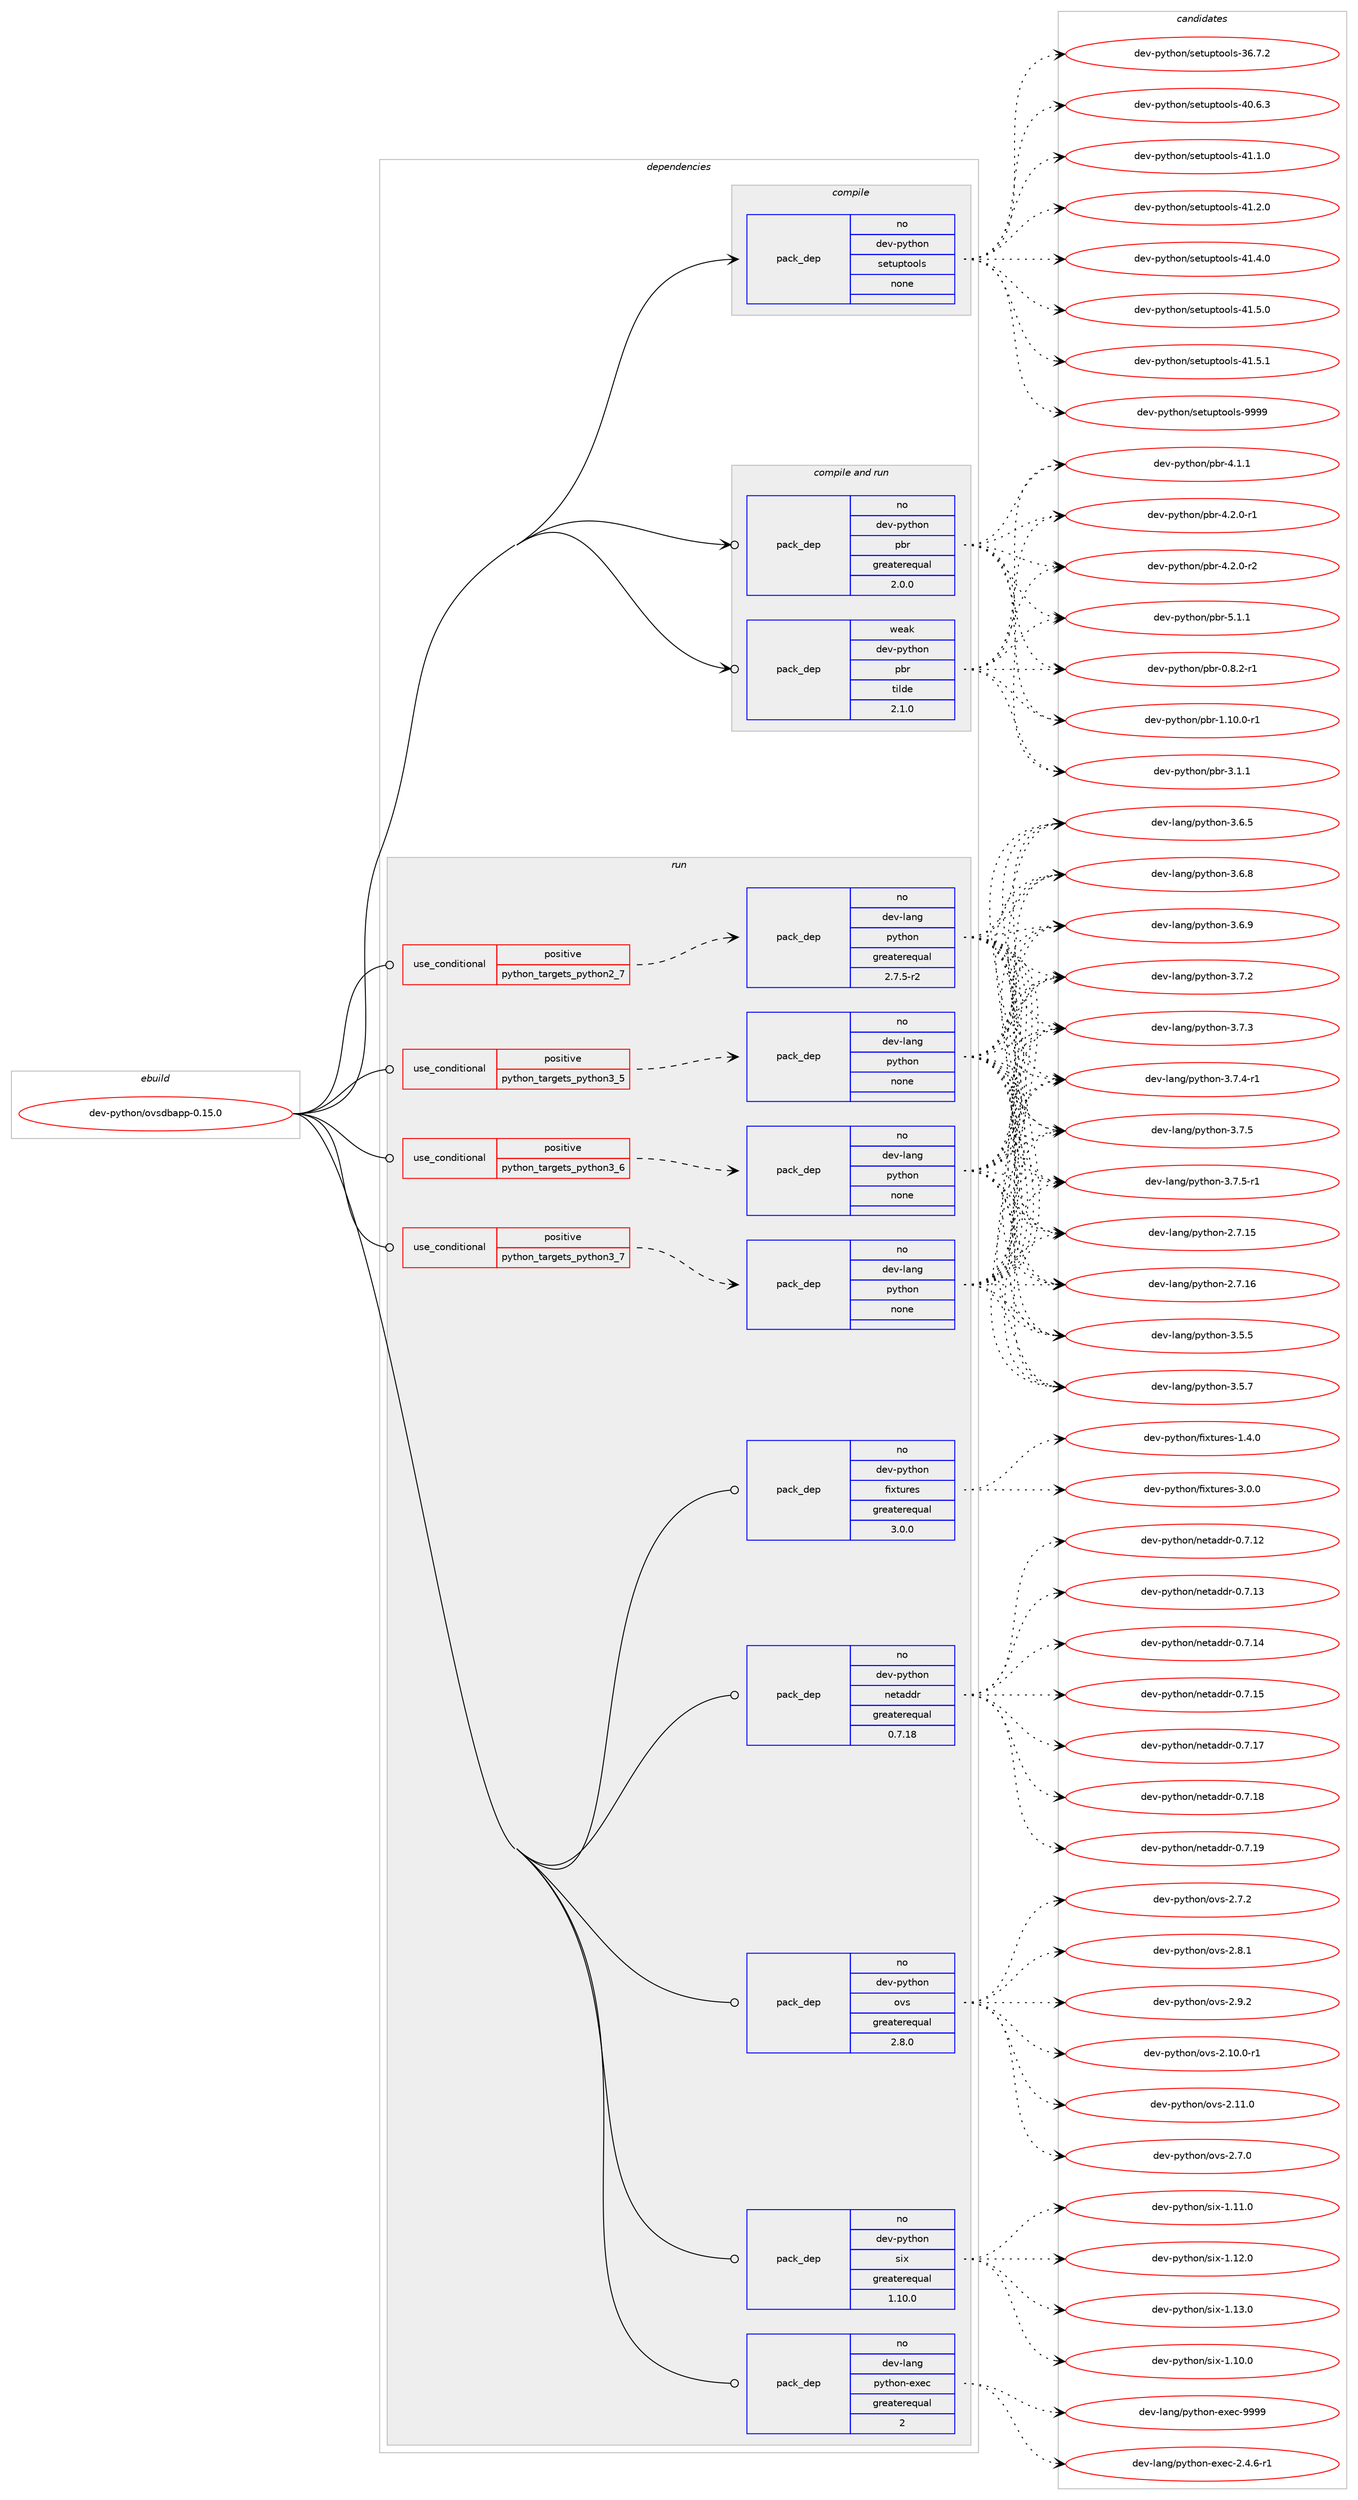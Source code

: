 digraph prolog {

# *************
# Graph options
# *************

newrank=true;
concentrate=true;
compound=true;
graph [rankdir=LR,fontname=Helvetica,fontsize=10,ranksep=1.5];#, ranksep=2.5, nodesep=0.2];
edge  [arrowhead=vee];
node  [fontname=Helvetica,fontsize=10];

# **********
# The ebuild
# **********

subgraph cluster_leftcol {
color=gray;
rank=same;
label=<<i>ebuild</i>>;
id [label="dev-python/ovsdbapp-0.15.0", color=red, width=4, href="../dev-python/ovsdbapp-0.15.0.svg"];
}

# ****************
# The dependencies
# ****************

subgraph cluster_midcol {
color=gray;
label=<<i>dependencies</i>>;
subgraph cluster_compile {
fillcolor="#eeeeee";
style=filled;
label=<<i>compile</i>>;
subgraph pack464258 {
dependency620021 [label=<<TABLE BORDER="0" CELLBORDER="1" CELLSPACING="0" CELLPADDING="4" WIDTH="220"><TR><TD ROWSPAN="6" CELLPADDING="30">pack_dep</TD></TR><TR><TD WIDTH="110">no</TD></TR><TR><TD>dev-python</TD></TR><TR><TD>setuptools</TD></TR><TR><TD>none</TD></TR><TR><TD></TD></TR></TABLE>>, shape=none, color=blue];
}
id:e -> dependency620021:w [weight=20,style="solid",arrowhead="vee"];
}
subgraph cluster_compileandrun {
fillcolor="#eeeeee";
style=filled;
label=<<i>compile and run</i>>;
subgraph pack464259 {
dependency620022 [label=<<TABLE BORDER="0" CELLBORDER="1" CELLSPACING="0" CELLPADDING="4" WIDTH="220"><TR><TD ROWSPAN="6" CELLPADDING="30">pack_dep</TD></TR><TR><TD WIDTH="110">no</TD></TR><TR><TD>dev-python</TD></TR><TR><TD>pbr</TD></TR><TR><TD>greaterequal</TD></TR><TR><TD>2.0.0</TD></TR></TABLE>>, shape=none, color=blue];
}
id:e -> dependency620022:w [weight=20,style="solid",arrowhead="odotvee"];
subgraph pack464260 {
dependency620023 [label=<<TABLE BORDER="0" CELLBORDER="1" CELLSPACING="0" CELLPADDING="4" WIDTH="220"><TR><TD ROWSPAN="6" CELLPADDING="30">pack_dep</TD></TR><TR><TD WIDTH="110">weak</TD></TR><TR><TD>dev-python</TD></TR><TR><TD>pbr</TD></TR><TR><TD>tilde</TD></TR><TR><TD>2.1.0</TD></TR></TABLE>>, shape=none, color=blue];
}
id:e -> dependency620023:w [weight=20,style="solid",arrowhead="odotvee"];
}
subgraph cluster_run {
fillcolor="#eeeeee";
style=filled;
label=<<i>run</i>>;
subgraph cond143953 {
dependency620024 [label=<<TABLE BORDER="0" CELLBORDER="1" CELLSPACING="0" CELLPADDING="4"><TR><TD ROWSPAN="3" CELLPADDING="10">use_conditional</TD></TR><TR><TD>positive</TD></TR><TR><TD>python_targets_python2_7</TD></TR></TABLE>>, shape=none, color=red];
subgraph pack464261 {
dependency620025 [label=<<TABLE BORDER="0" CELLBORDER="1" CELLSPACING="0" CELLPADDING="4" WIDTH="220"><TR><TD ROWSPAN="6" CELLPADDING="30">pack_dep</TD></TR><TR><TD WIDTH="110">no</TD></TR><TR><TD>dev-lang</TD></TR><TR><TD>python</TD></TR><TR><TD>greaterequal</TD></TR><TR><TD>2.7.5-r2</TD></TR></TABLE>>, shape=none, color=blue];
}
dependency620024:e -> dependency620025:w [weight=20,style="dashed",arrowhead="vee"];
}
id:e -> dependency620024:w [weight=20,style="solid",arrowhead="odot"];
subgraph cond143954 {
dependency620026 [label=<<TABLE BORDER="0" CELLBORDER="1" CELLSPACING="0" CELLPADDING="4"><TR><TD ROWSPAN="3" CELLPADDING="10">use_conditional</TD></TR><TR><TD>positive</TD></TR><TR><TD>python_targets_python3_5</TD></TR></TABLE>>, shape=none, color=red];
subgraph pack464262 {
dependency620027 [label=<<TABLE BORDER="0" CELLBORDER="1" CELLSPACING="0" CELLPADDING="4" WIDTH="220"><TR><TD ROWSPAN="6" CELLPADDING="30">pack_dep</TD></TR><TR><TD WIDTH="110">no</TD></TR><TR><TD>dev-lang</TD></TR><TR><TD>python</TD></TR><TR><TD>none</TD></TR><TR><TD></TD></TR></TABLE>>, shape=none, color=blue];
}
dependency620026:e -> dependency620027:w [weight=20,style="dashed",arrowhead="vee"];
}
id:e -> dependency620026:w [weight=20,style="solid",arrowhead="odot"];
subgraph cond143955 {
dependency620028 [label=<<TABLE BORDER="0" CELLBORDER="1" CELLSPACING="0" CELLPADDING="4"><TR><TD ROWSPAN="3" CELLPADDING="10">use_conditional</TD></TR><TR><TD>positive</TD></TR><TR><TD>python_targets_python3_6</TD></TR></TABLE>>, shape=none, color=red];
subgraph pack464263 {
dependency620029 [label=<<TABLE BORDER="0" CELLBORDER="1" CELLSPACING="0" CELLPADDING="4" WIDTH="220"><TR><TD ROWSPAN="6" CELLPADDING="30">pack_dep</TD></TR><TR><TD WIDTH="110">no</TD></TR><TR><TD>dev-lang</TD></TR><TR><TD>python</TD></TR><TR><TD>none</TD></TR><TR><TD></TD></TR></TABLE>>, shape=none, color=blue];
}
dependency620028:e -> dependency620029:w [weight=20,style="dashed",arrowhead="vee"];
}
id:e -> dependency620028:w [weight=20,style="solid",arrowhead="odot"];
subgraph cond143956 {
dependency620030 [label=<<TABLE BORDER="0" CELLBORDER="1" CELLSPACING="0" CELLPADDING="4"><TR><TD ROWSPAN="3" CELLPADDING="10">use_conditional</TD></TR><TR><TD>positive</TD></TR><TR><TD>python_targets_python3_7</TD></TR></TABLE>>, shape=none, color=red];
subgraph pack464264 {
dependency620031 [label=<<TABLE BORDER="0" CELLBORDER="1" CELLSPACING="0" CELLPADDING="4" WIDTH="220"><TR><TD ROWSPAN="6" CELLPADDING="30">pack_dep</TD></TR><TR><TD WIDTH="110">no</TD></TR><TR><TD>dev-lang</TD></TR><TR><TD>python</TD></TR><TR><TD>none</TD></TR><TR><TD></TD></TR></TABLE>>, shape=none, color=blue];
}
dependency620030:e -> dependency620031:w [weight=20,style="dashed",arrowhead="vee"];
}
id:e -> dependency620030:w [weight=20,style="solid",arrowhead="odot"];
subgraph pack464265 {
dependency620032 [label=<<TABLE BORDER="0" CELLBORDER="1" CELLSPACING="0" CELLPADDING="4" WIDTH="220"><TR><TD ROWSPAN="6" CELLPADDING="30">pack_dep</TD></TR><TR><TD WIDTH="110">no</TD></TR><TR><TD>dev-lang</TD></TR><TR><TD>python-exec</TD></TR><TR><TD>greaterequal</TD></TR><TR><TD>2</TD></TR></TABLE>>, shape=none, color=blue];
}
id:e -> dependency620032:w [weight=20,style="solid",arrowhead="odot"];
subgraph pack464266 {
dependency620033 [label=<<TABLE BORDER="0" CELLBORDER="1" CELLSPACING="0" CELLPADDING="4" WIDTH="220"><TR><TD ROWSPAN="6" CELLPADDING="30">pack_dep</TD></TR><TR><TD WIDTH="110">no</TD></TR><TR><TD>dev-python</TD></TR><TR><TD>fixtures</TD></TR><TR><TD>greaterequal</TD></TR><TR><TD>3.0.0</TD></TR></TABLE>>, shape=none, color=blue];
}
id:e -> dependency620033:w [weight=20,style="solid",arrowhead="odot"];
subgraph pack464267 {
dependency620034 [label=<<TABLE BORDER="0" CELLBORDER="1" CELLSPACING="0" CELLPADDING="4" WIDTH="220"><TR><TD ROWSPAN="6" CELLPADDING="30">pack_dep</TD></TR><TR><TD WIDTH="110">no</TD></TR><TR><TD>dev-python</TD></TR><TR><TD>netaddr</TD></TR><TR><TD>greaterequal</TD></TR><TR><TD>0.7.18</TD></TR></TABLE>>, shape=none, color=blue];
}
id:e -> dependency620034:w [weight=20,style="solid",arrowhead="odot"];
subgraph pack464268 {
dependency620035 [label=<<TABLE BORDER="0" CELLBORDER="1" CELLSPACING="0" CELLPADDING="4" WIDTH="220"><TR><TD ROWSPAN="6" CELLPADDING="30">pack_dep</TD></TR><TR><TD WIDTH="110">no</TD></TR><TR><TD>dev-python</TD></TR><TR><TD>ovs</TD></TR><TR><TD>greaterequal</TD></TR><TR><TD>2.8.0</TD></TR></TABLE>>, shape=none, color=blue];
}
id:e -> dependency620035:w [weight=20,style="solid",arrowhead="odot"];
subgraph pack464269 {
dependency620036 [label=<<TABLE BORDER="0" CELLBORDER="1" CELLSPACING="0" CELLPADDING="4" WIDTH="220"><TR><TD ROWSPAN="6" CELLPADDING="30">pack_dep</TD></TR><TR><TD WIDTH="110">no</TD></TR><TR><TD>dev-python</TD></TR><TR><TD>six</TD></TR><TR><TD>greaterequal</TD></TR><TR><TD>1.10.0</TD></TR></TABLE>>, shape=none, color=blue];
}
id:e -> dependency620036:w [weight=20,style="solid",arrowhead="odot"];
}
}

# **************
# The candidates
# **************

subgraph cluster_choices {
rank=same;
color=gray;
label=<<i>candidates</i>>;

subgraph choice464258 {
color=black;
nodesep=1;
choice100101118451121211161041111104711510111611711211611111110811545515446554650 [label="dev-python/setuptools-36.7.2", color=red, width=4,href="../dev-python/setuptools-36.7.2.svg"];
choice100101118451121211161041111104711510111611711211611111110811545524846544651 [label="dev-python/setuptools-40.6.3", color=red, width=4,href="../dev-python/setuptools-40.6.3.svg"];
choice100101118451121211161041111104711510111611711211611111110811545524946494648 [label="dev-python/setuptools-41.1.0", color=red, width=4,href="../dev-python/setuptools-41.1.0.svg"];
choice100101118451121211161041111104711510111611711211611111110811545524946504648 [label="dev-python/setuptools-41.2.0", color=red, width=4,href="../dev-python/setuptools-41.2.0.svg"];
choice100101118451121211161041111104711510111611711211611111110811545524946524648 [label="dev-python/setuptools-41.4.0", color=red, width=4,href="../dev-python/setuptools-41.4.0.svg"];
choice100101118451121211161041111104711510111611711211611111110811545524946534648 [label="dev-python/setuptools-41.5.0", color=red, width=4,href="../dev-python/setuptools-41.5.0.svg"];
choice100101118451121211161041111104711510111611711211611111110811545524946534649 [label="dev-python/setuptools-41.5.1", color=red, width=4,href="../dev-python/setuptools-41.5.1.svg"];
choice10010111845112121116104111110471151011161171121161111111081154557575757 [label="dev-python/setuptools-9999", color=red, width=4,href="../dev-python/setuptools-9999.svg"];
dependency620021:e -> choice100101118451121211161041111104711510111611711211611111110811545515446554650:w [style=dotted,weight="100"];
dependency620021:e -> choice100101118451121211161041111104711510111611711211611111110811545524846544651:w [style=dotted,weight="100"];
dependency620021:e -> choice100101118451121211161041111104711510111611711211611111110811545524946494648:w [style=dotted,weight="100"];
dependency620021:e -> choice100101118451121211161041111104711510111611711211611111110811545524946504648:w [style=dotted,weight="100"];
dependency620021:e -> choice100101118451121211161041111104711510111611711211611111110811545524946524648:w [style=dotted,weight="100"];
dependency620021:e -> choice100101118451121211161041111104711510111611711211611111110811545524946534648:w [style=dotted,weight="100"];
dependency620021:e -> choice100101118451121211161041111104711510111611711211611111110811545524946534649:w [style=dotted,weight="100"];
dependency620021:e -> choice10010111845112121116104111110471151011161171121161111111081154557575757:w [style=dotted,weight="100"];
}
subgraph choice464259 {
color=black;
nodesep=1;
choice1001011184511212111610411111047112981144548465646504511449 [label="dev-python/pbr-0.8.2-r1", color=red, width=4,href="../dev-python/pbr-0.8.2-r1.svg"];
choice100101118451121211161041111104711298114454946494846484511449 [label="dev-python/pbr-1.10.0-r1", color=red, width=4,href="../dev-python/pbr-1.10.0-r1.svg"];
choice100101118451121211161041111104711298114455146494649 [label="dev-python/pbr-3.1.1", color=red, width=4,href="../dev-python/pbr-3.1.1.svg"];
choice100101118451121211161041111104711298114455246494649 [label="dev-python/pbr-4.1.1", color=red, width=4,href="../dev-python/pbr-4.1.1.svg"];
choice1001011184511212111610411111047112981144552465046484511449 [label="dev-python/pbr-4.2.0-r1", color=red, width=4,href="../dev-python/pbr-4.2.0-r1.svg"];
choice1001011184511212111610411111047112981144552465046484511450 [label="dev-python/pbr-4.2.0-r2", color=red, width=4,href="../dev-python/pbr-4.2.0-r2.svg"];
choice100101118451121211161041111104711298114455346494649 [label="dev-python/pbr-5.1.1", color=red, width=4,href="../dev-python/pbr-5.1.1.svg"];
dependency620022:e -> choice1001011184511212111610411111047112981144548465646504511449:w [style=dotted,weight="100"];
dependency620022:e -> choice100101118451121211161041111104711298114454946494846484511449:w [style=dotted,weight="100"];
dependency620022:e -> choice100101118451121211161041111104711298114455146494649:w [style=dotted,weight="100"];
dependency620022:e -> choice100101118451121211161041111104711298114455246494649:w [style=dotted,weight="100"];
dependency620022:e -> choice1001011184511212111610411111047112981144552465046484511449:w [style=dotted,weight="100"];
dependency620022:e -> choice1001011184511212111610411111047112981144552465046484511450:w [style=dotted,weight="100"];
dependency620022:e -> choice100101118451121211161041111104711298114455346494649:w [style=dotted,weight="100"];
}
subgraph choice464260 {
color=black;
nodesep=1;
choice1001011184511212111610411111047112981144548465646504511449 [label="dev-python/pbr-0.8.2-r1", color=red, width=4,href="../dev-python/pbr-0.8.2-r1.svg"];
choice100101118451121211161041111104711298114454946494846484511449 [label="dev-python/pbr-1.10.0-r1", color=red, width=4,href="../dev-python/pbr-1.10.0-r1.svg"];
choice100101118451121211161041111104711298114455146494649 [label="dev-python/pbr-3.1.1", color=red, width=4,href="../dev-python/pbr-3.1.1.svg"];
choice100101118451121211161041111104711298114455246494649 [label="dev-python/pbr-4.1.1", color=red, width=4,href="../dev-python/pbr-4.1.1.svg"];
choice1001011184511212111610411111047112981144552465046484511449 [label="dev-python/pbr-4.2.0-r1", color=red, width=4,href="../dev-python/pbr-4.2.0-r1.svg"];
choice1001011184511212111610411111047112981144552465046484511450 [label="dev-python/pbr-4.2.0-r2", color=red, width=4,href="../dev-python/pbr-4.2.0-r2.svg"];
choice100101118451121211161041111104711298114455346494649 [label="dev-python/pbr-5.1.1", color=red, width=4,href="../dev-python/pbr-5.1.1.svg"];
dependency620023:e -> choice1001011184511212111610411111047112981144548465646504511449:w [style=dotted,weight="100"];
dependency620023:e -> choice100101118451121211161041111104711298114454946494846484511449:w [style=dotted,weight="100"];
dependency620023:e -> choice100101118451121211161041111104711298114455146494649:w [style=dotted,weight="100"];
dependency620023:e -> choice100101118451121211161041111104711298114455246494649:w [style=dotted,weight="100"];
dependency620023:e -> choice1001011184511212111610411111047112981144552465046484511449:w [style=dotted,weight="100"];
dependency620023:e -> choice1001011184511212111610411111047112981144552465046484511450:w [style=dotted,weight="100"];
dependency620023:e -> choice100101118451121211161041111104711298114455346494649:w [style=dotted,weight="100"];
}
subgraph choice464261 {
color=black;
nodesep=1;
choice10010111845108971101034711212111610411111045504655464953 [label="dev-lang/python-2.7.15", color=red, width=4,href="../dev-lang/python-2.7.15.svg"];
choice10010111845108971101034711212111610411111045504655464954 [label="dev-lang/python-2.7.16", color=red, width=4,href="../dev-lang/python-2.7.16.svg"];
choice100101118451089711010347112121116104111110455146534653 [label="dev-lang/python-3.5.5", color=red, width=4,href="../dev-lang/python-3.5.5.svg"];
choice100101118451089711010347112121116104111110455146534655 [label="dev-lang/python-3.5.7", color=red, width=4,href="../dev-lang/python-3.5.7.svg"];
choice100101118451089711010347112121116104111110455146544653 [label="dev-lang/python-3.6.5", color=red, width=4,href="../dev-lang/python-3.6.5.svg"];
choice100101118451089711010347112121116104111110455146544656 [label="dev-lang/python-3.6.8", color=red, width=4,href="../dev-lang/python-3.6.8.svg"];
choice100101118451089711010347112121116104111110455146544657 [label="dev-lang/python-3.6.9", color=red, width=4,href="../dev-lang/python-3.6.9.svg"];
choice100101118451089711010347112121116104111110455146554650 [label="dev-lang/python-3.7.2", color=red, width=4,href="../dev-lang/python-3.7.2.svg"];
choice100101118451089711010347112121116104111110455146554651 [label="dev-lang/python-3.7.3", color=red, width=4,href="../dev-lang/python-3.7.3.svg"];
choice1001011184510897110103471121211161041111104551465546524511449 [label="dev-lang/python-3.7.4-r1", color=red, width=4,href="../dev-lang/python-3.7.4-r1.svg"];
choice100101118451089711010347112121116104111110455146554653 [label="dev-lang/python-3.7.5", color=red, width=4,href="../dev-lang/python-3.7.5.svg"];
choice1001011184510897110103471121211161041111104551465546534511449 [label="dev-lang/python-3.7.5-r1", color=red, width=4,href="../dev-lang/python-3.7.5-r1.svg"];
dependency620025:e -> choice10010111845108971101034711212111610411111045504655464953:w [style=dotted,weight="100"];
dependency620025:e -> choice10010111845108971101034711212111610411111045504655464954:w [style=dotted,weight="100"];
dependency620025:e -> choice100101118451089711010347112121116104111110455146534653:w [style=dotted,weight="100"];
dependency620025:e -> choice100101118451089711010347112121116104111110455146534655:w [style=dotted,weight="100"];
dependency620025:e -> choice100101118451089711010347112121116104111110455146544653:w [style=dotted,weight="100"];
dependency620025:e -> choice100101118451089711010347112121116104111110455146544656:w [style=dotted,weight="100"];
dependency620025:e -> choice100101118451089711010347112121116104111110455146544657:w [style=dotted,weight="100"];
dependency620025:e -> choice100101118451089711010347112121116104111110455146554650:w [style=dotted,weight="100"];
dependency620025:e -> choice100101118451089711010347112121116104111110455146554651:w [style=dotted,weight="100"];
dependency620025:e -> choice1001011184510897110103471121211161041111104551465546524511449:w [style=dotted,weight="100"];
dependency620025:e -> choice100101118451089711010347112121116104111110455146554653:w [style=dotted,weight="100"];
dependency620025:e -> choice1001011184510897110103471121211161041111104551465546534511449:w [style=dotted,weight="100"];
}
subgraph choice464262 {
color=black;
nodesep=1;
choice10010111845108971101034711212111610411111045504655464953 [label="dev-lang/python-2.7.15", color=red, width=4,href="../dev-lang/python-2.7.15.svg"];
choice10010111845108971101034711212111610411111045504655464954 [label="dev-lang/python-2.7.16", color=red, width=4,href="../dev-lang/python-2.7.16.svg"];
choice100101118451089711010347112121116104111110455146534653 [label="dev-lang/python-3.5.5", color=red, width=4,href="../dev-lang/python-3.5.5.svg"];
choice100101118451089711010347112121116104111110455146534655 [label="dev-lang/python-3.5.7", color=red, width=4,href="../dev-lang/python-3.5.7.svg"];
choice100101118451089711010347112121116104111110455146544653 [label="dev-lang/python-3.6.5", color=red, width=4,href="../dev-lang/python-3.6.5.svg"];
choice100101118451089711010347112121116104111110455146544656 [label="dev-lang/python-3.6.8", color=red, width=4,href="../dev-lang/python-3.6.8.svg"];
choice100101118451089711010347112121116104111110455146544657 [label="dev-lang/python-3.6.9", color=red, width=4,href="../dev-lang/python-3.6.9.svg"];
choice100101118451089711010347112121116104111110455146554650 [label="dev-lang/python-3.7.2", color=red, width=4,href="../dev-lang/python-3.7.2.svg"];
choice100101118451089711010347112121116104111110455146554651 [label="dev-lang/python-3.7.3", color=red, width=4,href="../dev-lang/python-3.7.3.svg"];
choice1001011184510897110103471121211161041111104551465546524511449 [label="dev-lang/python-3.7.4-r1", color=red, width=4,href="../dev-lang/python-3.7.4-r1.svg"];
choice100101118451089711010347112121116104111110455146554653 [label="dev-lang/python-3.7.5", color=red, width=4,href="../dev-lang/python-3.7.5.svg"];
choice1001011184510897110103471121211161041111104551465546534511449 [label="dev-lang/python-3.7.5-r1", color=red, width=4,href="../dev-lang/python-3.7.5-r1.svg"];
dependency620027:e -> choice10010111845108971101034711212111610411111045504655464953:w [style=dotted,weight="100"];
dependency620027:e -> choice10010111845108971101034711212111610411111045504655464954:w [style=dotted,weight="100"];
dependency620027:e -> choice100101118451089711010347112121116104111110455146534653:w [style=dotted,weight="100"];
dependency620027:e -> choice100101118451089711010347112121116104111110455146534655:w [style=dotted,weight="100"];
dependency620027:e -> choice100101118451089711010347112121116104111110455146544653:w [style=dotted,weight="100"];
dependency620027:e -> choice100101118451089711010347112121116104111110455146544656:w [style=dotted,weight="100"];
dependency620027:e -> choice100101118451089711010347112121116104111110455146544657:w [style=dotted,weight="100"];
dependency620027:e -> choice100101118451089711010347112121116104111110455146554650:w [style=dotted,weight="100"];
dependency620027:e -> choice100101118451089711010347112121116104111110455146554651:w [style=dotted,weight="100"];
dependency620027:e -> choice1001011184510897110103471121211161041111104551465546524511449:w [style=dotted,weight="100"];
dependency620027:e -> choice100101118451089711010347112121116104111110455146554653:w [style=dotted,weight="100"];
dependency620027:e -> choice1001011184510897110103471121211161041111104551465546534511449:w [style=dotted,weight="100"];
}
subgraph choice464263 {
color=black;
nodesep=1;
choice10010111845108971101034711212111610411111045504655464953 [label="dev-lang/python-2.7.15", color=red, width=4,href="../dev-lang/python-2.7.15.svg"];
choice10010111845108971101034711212111610411111045504655464954 [label="dev-lang/python-2.7.16", color=red, width=4,href="../dev-lang/python-2.7.16.svg"];
choice100101118451089711010347112121116104111110455146534653 [label="dev-lang/python-3.5.5", color=red, width=4,href="../dev-lang/python-3.5.5.svg"];
choice100101118451089711010347112121116104111110455146534655 [label="dev-lang/python-3.5.7", color=red, width=4,href="../dev-lang/python-3.5.7.svg"];
choice100101118451089711010347112121116104111110455146544653 [label="dev-lang/python-3.6.5", color=red, width=4,href="../dev-lang/python-3.6.5.svg"];
choice100101118451089711010347112121116104111110455146544656 [label="dev-lang/python-3.6.8", color=red, width=4,href="../dev-lang/python-3.6.8.svg"];
choice100101118451089711010347112121116104111110455146544657 [label="dev-lang/python-3.6.9", color=red, width=4,href="../dev-lang/python-3.6.9.svg"];
choice100101118451089711010347112121116104111110455146554650 [label="dev-lang/python-3.7.2", color=red, width=4,href="../dev-lang/python-3.7.2.svg"];
choice100101118451089711010347112121116104111110455146554651 [label="dev-lang/python-3.7.3", color=red, width=4,href="../dev-lang/python-3.7.3.svg"];
choice1001011184510897110103471121211161041111104551465546524511449 [label="dev-lang/python-3.7.4-r1", color=red, width=4,href="../dev-lang/python-3.7.4-r1.svg"];
choice100101118451089711010347112121116104111110455146554653 [label="dev-lang/python-3.7.5", color=red, width=4,href="../dev-lang/python-3.7.5.svg"];
choice1001011184510897110103471121211161041111104551465546534511449 [label="dev-lang/python-3.7.5-r1", color=red, width=4,href="../dev-lang/python-3.7.5-r1.svg"];
dependency620029:e -> choice10010111845108971101034711212111610411111045504655464953:w [style=dotted,weight="100"];
dependency620029:e -> choice10010111845108971101034711212111610411111045504655464954:w [style=dotted,weight="100"];
dependency620029:e -> choice100101118451089711010347112121116104111110455146534653:w [style=dotted,weight="100"];
dependency620029:e -> choice100101118451089711010347112121116104111110455146534655:w [style=dotted,weight="100"];
dependency620029:e -> choice100101118451089711010347112121116104111110455146544653:w [style=dotted,weight="100"];
dependency620029:e -> choice100101118451089711010347112121116104111110455146544656:w [style=dotted,weight="100"];
dependency620029:e -> choice100101118451089711010347112121116104111110455146544657:w [style=dotted,weight="100"];
dependency620029:e -> choice100101118451089711010347112121116104111110455146554650:w [style=dotted,weight="100"];
dependency620029:e -> choice100101118451089711010347112121116104111110455146554651:w [style=dotted,weight="100"];
dependency620029:e -> choice1001011184510897110103471121211161041111104551465546524511449:w [style=dotted,weight="100"];
dependency620029:e -> choice100101118451089711010347112121116104111110455146554653:w [style=dotted,weight="100"];
dependency620029:e -> choice1001011184510897110103471121211161041111104551465546534511449:w [style=dotted,weight="100"];
}
subgraph choice464264 {
color=black;
nodesep=1;
choice10010111845108971101034711212111610411111045504655464953 [label="dev-lang/python-2.7.15", color=red, width=4,href="../dev-lang/python-2.7.15.svg"];
choice10010111845108971101034711212111610411111045504655464954 [label="dev-lang/python-2.7.16", color=red, width=4,href="../dev-lang/python-2.7.16.svg"];
choice100101118451089711010347112121116104111110455146534653 [label="dev-lang/python-3.5.5", color=red, width=4,href="../dev-lang/python-3.5.5.svg"];
choice100101118451089711010347112121116104111110455146534655 [label="dev-lang/python-3.5.7", color=red, width=4,href="../dev-lang/python-3.5.7.svg"];
choice100101118451089711010347112121116104111110455146544653 [label="dev-lang/python-3.6.5", color=red, width=4,href="../dev-lang/python-3.6.5.svg"];
choice100101118451089711010347112121116104111110455146544656 [label="dev-lang/python-3.6.8", color=red, width=4,href="../dev-lang/python-3.6.8.svg"];
choice100101118451089711010347112121116104111110455146544657 [label="dev-lang/python-3.6.9", color=red, width=4,href="../dev-lang/python-3.6.9.svg"];
choice100101118451089711010347112121116104111110455146554650 [label="dev-lang/python-3.7.2", color=red, width=4,href="../dev-lang/python-3.7.2.svg"];
choice100101118451089711010347112121116104111110455146554651 [label="dev-lang/python-3.7.3", color=red, width=4,href="../dev-lang/python-3.7.3.svg"];
choice1001011184510897110103471121211161041111104551465546524511449 [label="dev-lang/python-3.7.4-r1", color=red, width=4,href="../dev-lang/python-3.7.4-r1.svg"];
choice100101118451089711010347112121116104111110455146554653 [label="dev-lang/python-3.7.5", color=red, width=4,href="../dev-lang/python-3.7.5.svg"];
choice1001011184510897110103471121211161041111104551465546534511449 [label="dev-lang/python-3.7.5-r1", color=red, width=4,href="../dev-lang/python-3.7.5-r1.svg"];
dependency620031:e -> choice10010111845108971101034711212111610411111045504655464953:w [style=dotted,weight="100"];
dependency620031:e -> choice10010111845108971101034711212111610411111045504655464954:w [style=dotted,weight="100"];
dependency620031:e -> choice100101118451089711010347112121116104111110455146534653:w [style=dotted,weight="100"];
dependency620031:e -> choice100101118451089711010347112121116104111110455146534655:w [style=dotted,weight="100"];
dependency620031:e -> choice100101118451089711010347112121116104111110455146544653:w [style=dotted,weight="100"];
dependency620031:e -> choice100101118451089711010347112121116104111110455146544656:w [style=dotted,weight="100"];
dependency620031:e -> choice100101118451089711010347112121116104111110455146544657:w [style=dotted,weight="100"];
dependency620031:e -> choice100101118451089711010347112121116104111110455146554650:w [style=dotted,weight="100"];
dependency620031:e -> choice100101118451089711010347112121116104111110455146554651:w [style=dotted,weight="100"];
dependency620031:e -> choice1001011184510897110103471121211161041111104551465546524511449:w [style=dotted,weight="100"];
dependency620031:e -> choice100101118451089711010347112121116104111110455146554653:w [style=dotted,weight="100"];
dependency620031:e -> choice1001011184510897110103471121211161041111104551465546534511449:w [style=dotted,weight="100"];
}
subgraph choice464265 {
color=black;
nodesep=1;
choice10010111845108971101034711212111610411111045101120101994550465246544511449 [label="dev-lang/python-exec-2.4.6-r1", color=red, width=4,href="../dev-lang/python-exec-2.4.6-r1.svg"];
choice10010111845108971101034711212111610411111045101120101994557575757 [label="dev-lang/python-exec-9999", color=red, width=4,href="../dev-lang/python-exec-9999.svg"];
dependency620032:e -> choice10010111845108971101034711212111610411111045101120101994550465246544511449:w [style=dotted,weight="100"];
dependency620032:e -> choice10010111845108971101034711212111610411111045101120101994557575757:w [style=dotted,weight="100"];
}
subgraph choice464266 {
color=black;
nodesep=1;
choice1001011184511212111610411111047102105120116117114101115454946524648 [label="dev-python/fixtures-1.4.0", color=red, width=4,href="../dev-python/fixtures-1.4.0.svg"];
choice1001011184511212111610411111047102105120116117114101115455146484648 [label="dev-python/fixtures-3.0.0", color=red, width=4,href="../dev-python/fixtures-3.0.0.svg"];
dependency620033:e -> choice1001011184511212111610411111047102105120116117114101115454946524648:w [style=dotted,weight="100"];
dependency620033:e -> choice1001011184511212111610411111047102105120116117114101115455146484648:w [style=dotted,weight="100"];
}
subgraph choice464267 {
color=black;
nodesep=1;
choice10010111845112121116104111110471101011169710010011445484655464950 [label="dev-python/netaddr-0.7.12", color=red, width=4,href="../dev-python/netaddr-0.7.12.svg"];
choice10010111845112121116104111110471101011169710010011445484655464951 [label="dev-python/netaddr-0.7.13", color=red, width=4,href="../dev-python/netaddr-0.7.13.svg"];
choice10010111845112121116104111110471101011169710010011445484655464952 [label="dev-python/netaddr-0.7.14", color=red, width=4,href="../dev-python/netaddr-0.7.14.svg"];
choice10010111845112121116104111110471101011169710010011445484655464953 [label="dev-python/netaddr-0.7.15", color=red, width=4,href="../dev-python/netaddr-0.7.15.svg"];
choice10010111845112121116104111110471101011169710010011445484655464955 [label="dev-python/netaddr-0.7.17", color=red, width=4,href="../dev-python/netaddr-0.7.17.svg"];
choice10010111845112121116104111110471101011169710010011445484655464956 [label="dev-python/netaddr-0.7.18", color=red, width=4,href="../dev-python/netaddr-0.7.18.svg"];
choice10010111845112121116104111110471101011169710010011445484655464957 [label="dev-python/netaddr-0.7.19", color=red, width=4,href="../dev-python/netaddr-0.7.19.svg"];
dependency620034:e -> choice10010111845112121116104111110471101011169710010011445484655464950:w [style=dotted,weight="100"];
dependency620034:e -> choice10010111845112121116104111110471101011169710010011445484655464951:w [style=dotted,weight="100"];
dependency620034:e -> choice10010111845112121116104111110471101011169710010011445484655464952:w [style=dotted,weight="100"];
dependency620034:e -> choice10010111845112121116104111110471101011169710010011445484655464953:w [style=dotted,weight="100"];
dependency620034:e -> choice10010111845112121116104111110471101011169710010011445484655464955:w [style=dotted,weight="100"];
dependency620034:e -> choice10010111845112121116104111110471101011169710010011445484655464956:w [style=dotted,weight="100"];
dependency620034:e -> choice10010111845112121116104111110471101011169710010011445484655464957:w [style=dotted,weight="100"];
}
subgraph choice464268 {
color=black;
nodesep=1;
choice1001011184511212111610411111047111118115455046494846484511449 [label="dev-python/ovs-2.10.0-r1", color=red, width=4,href="../dev-python/ovs-2.10.0-r1.svg"];
choice100101118451121211161041111104711111811545504649494648 [label="dev-python/ovs-2.11.0", color=red, width=4,href="../dev-python/ovs-2.11.0.svg"];
choice1001011184511212111610411111047111118115455046554648 [label="dev-python/ovs-2.7.0", color=red, width=4,href="../dev-python/ovs-2.7.0.svg"];
choice1001011184511212111610411111047111118115455046554650 [label="dev-python/ovs-2.7.2", color=red, width=4,href="../dev-python/ovs-2.7.2.svg"];
choice1001011184511212111610411111047111118115455046564649 [label="dev-python/ovs-2.8.1", color=red, width=4,href="../dev-python/ovs-2.8.1.svg"];
choice1001011184511212111610411111047111118115455046574650 [label="dev-python/ovs-2.9.2", color=red, width=4,href="../dev-python/ovs-2.9.2.svg"];
dependency620035:e -> choice1001011184511212111610411111047111118115455046494846484511449:w [style=dotted,weight="100"];
dependency620035:e -> choice100101118451121211161041111104711111811545504649494648:w [style=dotted,weight="100"];
dependency620035:e -> choice1001011184511212111610411111047111118115455046554648:w [style=dotted,weight="100"];
dependency620035:e -> choice1001011184511212111610411111047111118115455046554650:w [style=dotted,weight="100"];
dependency620035:e -> choice1001011184511212111610411111047111118115455046564649:w [style=dotted,weight="100"];
dependency620035:e -> choice1001011184511212111610411111047111118115455046574650:w [style=dotted,weight="100"];
}
subgraph choice464269 {
color=black;
nodesep=1;
choice100101118451121211161041111104711510512045494649484648 [label="dev-python/six-1.10.0", color=red, width=4,href="../dev-python/six-1.10.0.svg"];
choice100101118451121211161041111104711510512045494649494648 [label="dev-python/six-1.11.0", color=red, width=4,href="../dev-python/six-1.11.0.svg"];
choice100101118451121211161041111104711510512045494649504648 [label="dev-python/six-1.12.0", color=red, width=4,href="../dev-python/six-1.12.0.svg"];
choice100101118451121211161041111104711510512045494649514648 [label="dev-python/six-1.13.0", color=red, width=4,href="../dev-python/six-1.13.0.svg"];
dependency620036:e -> choice100101118451121211161041111104711510512045494649484648:w [style=dotted,weight="100"];
dependency620036:e -> choice100101118451121211161041111104711510512045494649494648:w [style=dotted,weight="100"];
dependency620036:e -> choice100101118451121211161041111104711510512045494649504648:w [style=dotted,weight="100"];
dependency620036:e -> choice100101118451121211161041111104711510512045494649514648:w [style=dotted,weight="100"];
}
}

}
